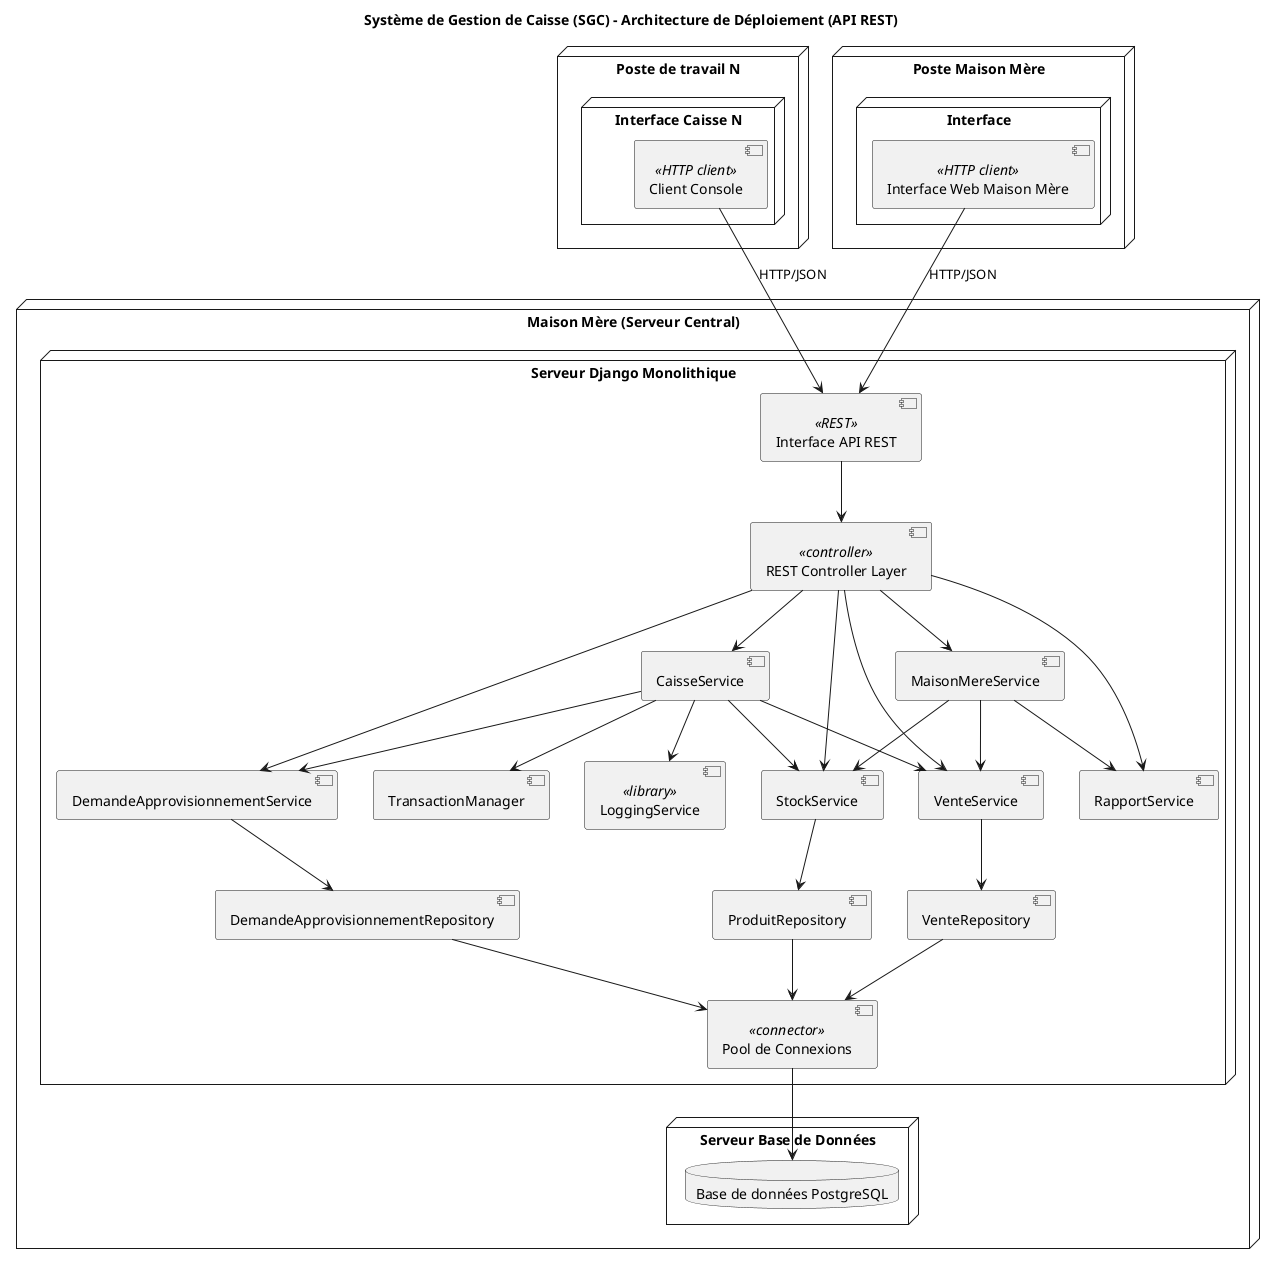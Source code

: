 @startuml SGC

title Système de Gestion de Caisse (SGC) - Architecture de Déploiement (API REST)

node "Maison Mère (Serveur Central)" {
  node "Serveur Django Monolithique" {
    component "Interface API REST" <<REST>>
    component "REST Controller Layer" <<controller>>

    component "CaisseService"
    component "MaisonMereService"
    component "StockService"
    component "VenteService"
    component "DemandeApprovisionnementService"
    component "RapportService"

    component "ProduitRepository"
    component "VenteRepository"
    component "DemandeApprovisionnementRepository"
    component "TransactionManager"
    component "LoggingService" <<library>>
    component "Pool de Connexions" <<connector>>
  }

  node "Serveur Base de Données" {
    database "Base de données PostgreSQL" as DB
  }
}

node "Poste de travail N" {
  node "Interface Caisse N" {
    component "Client Console" <<HTTP client>>
  }
}

node "Poste Maison Mère" {
  node "Interface" {
    component "Interface Web Maison Mère" <<HTTP client>>
  }
}

"Client Console" --> "Interface API REST" : HTTP/JSON
"Interface Web Maison Mère" --> "Interface API REST" : HTTP/JSON

"Interface API REST" --> "REST Controller Layer"
"REST Controller Layer" --> "CaisseService"
"REST Controller Layer" --> "MaisonMereService"
"REST Controller Layer" --> "StockService"
"REST Controller Layer" --> "VenteService"
"REST Controller Layer" --> "DemandeApprovisionnementService"
"REST Controller Layer" --> "RapportService"

"CaisseService" --> "StockService"
"CaisseService" --> "VenteService"
"CaisseService" --> "DemandeApprovisionnementService"
"CaisseService" --> "TransactionManager"
"CaisseService" --> "LoggingService"

"MaisonMereService" --> "StockService"
"MaisonMereService" --> "VenteService"
"MaisonMereService" --> "RapportService"

"StockService" --> "ProduitRepository"
"VenteService" --> "VenteRepository"
"DemandeApprovisionnementService" --> "DemandeApprovisionnementRepository"

"ProduitRepository" --> "Pool de Connexions"
"VenteRepository" --> "Pool de Connexions"
"DemandeApprovisionnementRepository" --> "Pool de Connexions"
"Pool de Connexions" --> DB

@enduml
s